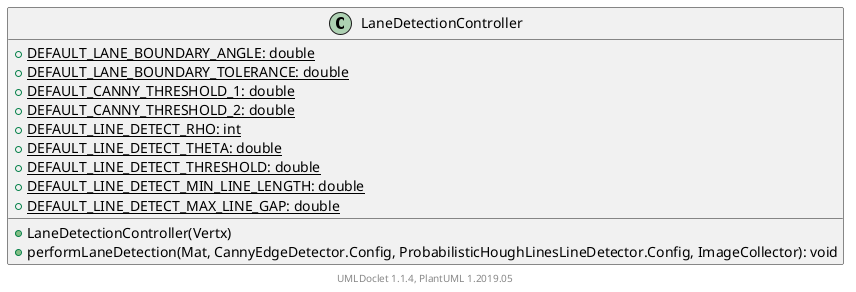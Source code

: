 @startuml

    class LaneDetectionController [[LaneDetectionController.html]] {
        {static} +DEFAULT_LANE_BOUNDARY_ANGLE: double
        {static} +DEFAULT_LANE_BOUNDARY_TOLERANCE: double
        {static} +DEFAULT_CANNY_THRESHOLD_1: double
        {static} +DEFAULT_CANNY_THRESHOLD_2: double
        {static} +DEFAULT_LINE_DETECT_RHO: int
        {static} +DEFAULT_LINE_DETECT_THETA: double
        {static} +DEFAULT_LINE_DETECT_THRESHOLD: double
        {static} +DEFAULT_LINE_DETECT_MIN_LINE_LENGTH: double
        {static} +DEFAULT_LINE_DETECT_MAX_LINE_GAP: double
        +LaneDetectionController(Vertx)
        +performLaneDetection(Mat, CannyEdgeDetector.Config, ProbabilisticHoughLinesLineDetector.Config, ImageCollector): void
    }


    center footer UMLDoclet 1.1.4, PlantUML 1.2019.05
@enduml
